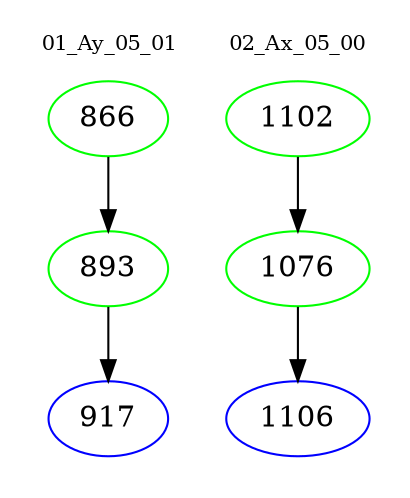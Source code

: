 digraph{
subgraph cluster_0 {
color = white
label = "01_Ay_05_01";
fontsize=10;
T0_866 [label="866", color="green"]
T0_866 -> T0_893 [color="black"]
T0_893 [label="893", color="green"]
T0_893 -> T0_917 [color="black"]
T0_917 [label="917", color="blue"]
}
subgraph cluster_1 {
color = white
label = "02_Ax_05_00";
fontsize=10;
T1_1102 [label="1102", color="green"]
T1_1102 -> T1_1076 [color="black"]
T1_1076 [label="1076", color="green"]
T1_1076 -> T1_1106 [color="black"]
T1_1106 [label="1106", color="blue"]
}
}
